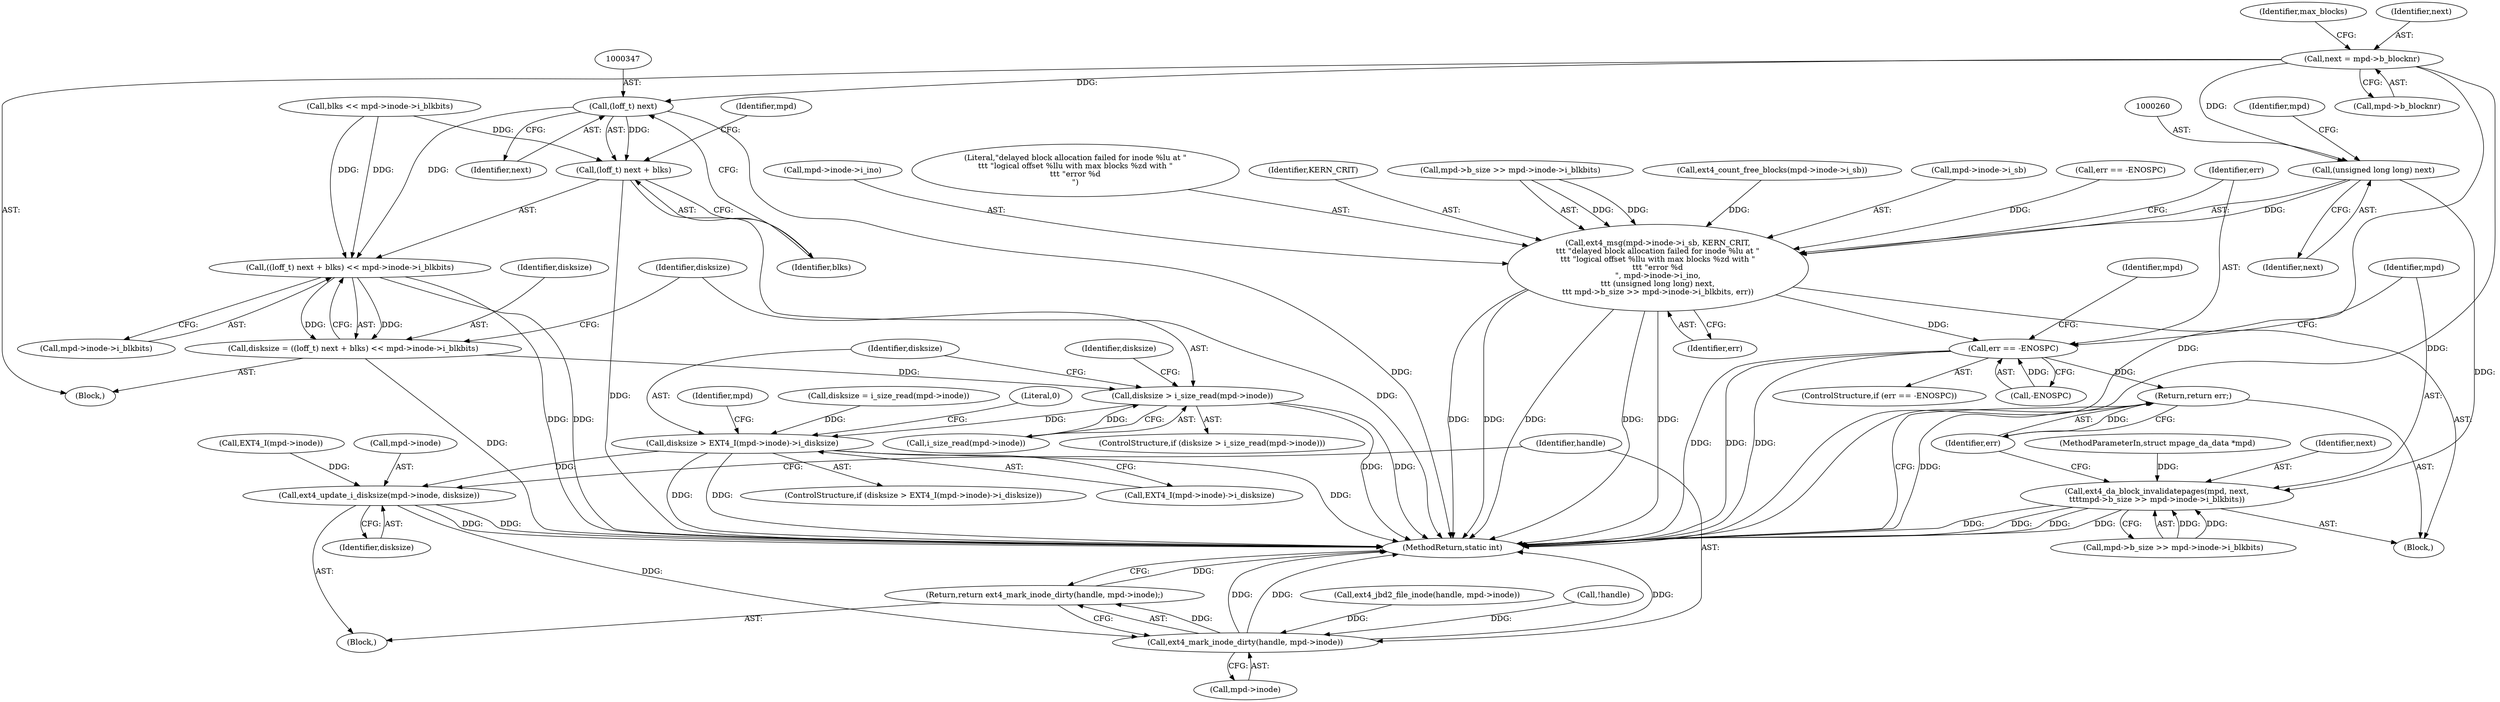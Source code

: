 digraph "0_linux_744692dc059845b2a3022119871846e74d4f6e11_14@pointer" {
"1000115" [label="(Call,next = mpd->b_blocknr)"];
"1000259" [label="(Call,(unsigned long long) next)"];
"1000246" [label="(Call,ext4_msg(mpd->inode->i_sb, KERN_CRIT,\n\t\t\t \"delayed block allocation failed for inode %lu at \"\n\t\t\t \"logical offset %llu with max blocks %zd with \"\n\t\t\t \"error %d\n\", mpd->inode->i_ino,\n\t\t\t (unsigned long long) next,\n\t\t\t mpd->b_size >> mpd->inode->i_blkbits, err))"];
"1000273" [label="(Call,err == -ENOSPC)"];
"1000294" [label="(Return,return err;)"];
"1000282" [label="(Call,ext4_da_block_invalidatepages(mpd, next,\n\t\t\t\tmpd->b_size >> mpd->inode->i_blkbits))"];
"1000346" [label="(Call,(loff_t) next)"];
"1000344" [label="(Call,((loff_t) next + blks) << mpd->inode->i_blkbits)"];
"1000342" [label="(Call,disksize = ((loff_t) next + blks) << mpd->inode->i_blkbits)"];
"1000356" [label="(Call,disksize > i_size_read(mpd->inode))"];
"1000369" [label="(Call,disksize > EXT4_I(mpd->inode)->i_disksize)"];
"1000378" [label="(Call,ext4_update_i_disksize(mpd->inode, disksize))"];
"1000384" [label="(Call,ext4_mark_inode_dirty(handle, mpd->inode))"];
"1000383" [label="(Return,return ext4_mark_inode_dirty(handle, mpd->inode);)"];
"1000345" [label="(Call,(loff_t) next + blks)"];
"1000282" [label="(Call,ext4_da_block_invalidatepages(mpd, next,\n\t\t\t\tmpd->b_size >> mpd->inode->i_blkbits))"];
"1000379" [label="(Call,mpd->inode)"];
"1000368" [label="(ControlStructure,if (disksize > EXT4_I(mpd->inode)->i_disksize))"];
"1000371" [label="(Call,EXT4_I(mpd->inode)->i_disksize)"];
"1000228" [label="(Call,err == -ENOSPC)"];
"1000246" [label="(Call,ext4_msg(mpd->inode->i_sb, KERN_CRIT,\n\t\t\t \"delayed block allocation failed for inode %lu at \"\n\t\t\t \"logical offset %llu with max blocks %zd with \"\n\t\t\t \"error %d\n\", mpd->inode->i_ino,\n\t\t\t (unsigned long long) next,\n\t\t\t mpd->b_size >> mpd->inode->i_blkbits, err))"];
"1000372" [label="(Call,EXT4_I(mpd->inode))"];
"1000254" [label="(Call,mpd->inode->i_ino)"];
"1000274" [label="(Identifier,err)"];
"1000280" [label="(Identifier,mpd)"];
"1000333" [label="(Call,ext4_jbd2_file_inode(handle, mpd->inode))"];
"1000369" [label="(Call,disksize > EXT4_I(mpd->inode)->i_disksize)"];
"1000261" [label="(Identifier,next)"];
"1000110" [label="(Block,)"];
"1000380" [label="(Identifier,mpd)"];
"1000117" [label="(Call,mpd->b_blocknr)"];
"1000275" [label="(Call,-ENOSPC)"];
"1000362" [label="(Call,disksize = i_size_read(mpd->inode))"];
"1000253" [label="(Literal,\"delayed block allocation failed for inode %lu at \"\n\t\t\t \"logical offset %llu with max blocks %zd with \"\n\t\t\t \"error %d\n\")"];
"1000109" [label="(MethodParameterIn,struct mpage_da_data *mpd)"];
"1000390" [label="(Literal,0)"];
"1000122" [label="(Identifier,max_blocks)"];
"1000294" [label="(Return,return err;)"];
"1000345" [label="(Call,(loff_t) next + blks)"];
"1000302" [label="(Call,blks << mpd->inode->i_blkbits)"];
"1000342" [label="(Call,disksize = ((loff_t) next + blks) << mpd->inode->i_blkbits)"];
"1000271" [label="(Identifier,err)"];
"1000346" [label="(Call,(loff_t) next)"];
"1000357" [label="(Identifier,disksize)"];
"1000259" [label="(Call,(unsigned long long) next)"];
"1000355" [label="(ControlStructure,if (disksize > i_size_read(mpd->inode)))"];
"1000252" [label="(Identifier,KERN_CRIT)"];
"1000377" [label="(Block,)"];
"1000284" [label="(Identifier,next)"];
"1000262" [label="(Call,mpd->b_size >> mpd->inode->i_blkbits)"];
"1000378" [label="(Call,ext4_update_i_disksize(mpd->inode, disksize))"];
"1000383" [label="(Return,return ext4_mark_inode_dirty(handle, mpd->inode);)"];
"1000348" [label="(Identifier,next)"];
"1000358" [label="(Call,i_size_read(mpd->inode))"];
"1000285" [label="(Call,mpd->b_size >> mpd->inode->i_blkbits)"];
"1000272" [label="(ControlStructure,if (err == -ENOSPC))"];
"1000295" [label="(Identifier,err)"];
"1000116" [label="(Identifier,next)"];
"1000363" [label="(Identifier,disksize)"];
"1000264" [label="(Identifier,mpd)"];
"1000232" [label="(Call,ext4_count_free_blocks(mpd->inode->i_sb))"];
"1000356" [label="(Call,disksize > i_size_read(mpd->inode))"];
"1000382" [label="(Identifier,disksize)"];
"1000386" [label="(Call,mpd->inode)"];
"1000352" [label="(Identifier,mpd)"];
"1000215" [label="(Block,)"];
"1000115" [label="(Call,next = mpd->b_blocknr)"];
"1000384" [label="(Call,ext4_mark_inode_dirty(handle, mpd->inode))"];
"1000370" [label="(Identifier,disksize)"];
"1000385" [label="(Identifier,handle)"];
"1000343" [label="(Identifier,disksize)"];
"1000273" [label="(Call,err == -ENOSPC)"];
"1000350" [label="(Call,mpd->inode->i_blkbits)"];
"1000247" [label="(Call,mpd->inode->i_sb)"];
"1000283" [label="(Identifier,mpd)"];
"1000349" [label="(Identifier,blks)"];
"1000184" [label="(Call,!handle)"];
"1000391" [label="(MethodReturn,static int)"];
"1000344" [label="(Call,((loff_t) next + blks) << mpd->inode->i_blkbits)"];
"1000115" -> "1000110"  [label="AST: "];
"1000115" -> "1000117"  [label="CFG: "];
"1000116" -> "1000115"  [label="AST: "];
"1000117" -> "1000115"  [label="AST: "];
"1000122" -> "1000115"  [label="CFG: "];
"1000115" -> "1000391"  [label="DDG: "];
"1000115" -> "1000391"  [label="DDG: "];
"1000115" -> "1000259"  [label="DDG: "];
"1000115" -> "1000346"  [label="DDG: "];
"1000259" -> "1000246"  [label="AST: "];
"1000259" -> "1000261"  [label="CFG: "];
"1000260" -> "1000259"  [label="AST: "];
"1000261" -> "1000259"  [label="AST: "];
"1000264" -> "1000259"  [label="CFG: "];
"1000259" -> "1000246"  [label="DDG: "];
"1000259" -> "1000282"  [label="DDG: "];
"1000246" -> "1000215"  [label="AST: "];
"1000246" -> "1000271"  [label="CFG: "];
"1000247" -> "1000246"  [label="AST: "];
"1000252" -> "1000246"  [label="AST: "];
"1000253" -> "1000246"  [label="AST: "];
"1000254" -> "1000246"  [label="AST: "];
"1000262" -> "1000246"  [label="AST: "];
"1000271" -> "1000246"  [label="AST: "];
"1000274" -> "1000246"  [label="CFG: "];
"1000246" -> "1000391"  [label="DDG: "];
"1000246" -> "1000391"  [label="DDG: "];
"1000246" -> "1000391"  [label="DDG: "];
"1000246" -> "1000391"  [label="DDG: "];
"1000246" -> "1000391"  [label="DDG: "];
"1000232" -> "1000246"  [label="DDG: "];
"1000262" -> "1000246"  [label="DDG: "];
"1000262" -> "1000246"  [label="DDG: "];
"1000228" -> "1000246"  [label="DDG: "];
"1000246" -> "1000273"  [label="DDG: "];
"1000273" -> "1000272"  [label="AST: "];
"1000273" -> "1000275"  [label="CFG: "];
"1000274" -> "1000273"  [label="AST: "];
"1000275" -> "1000273"  [label="AST: "];
"1000280" -> "1000273"  [label="CFG: "];
"1000283" -> "1000273"  [label="CFG: "];
"1000273" -> "1000391"  [label="DDG: "];
"1000273" -> "1000391"  [label="DDG: "];
"1000273" -> "1000391"  [label="DDG: "];
"1000275" -> "1000273"  [label="DDG: "];
"1000273" -> "1000294"  [label="DDG: "];
"1000294" -> "1000215"  [label="AST: "];
"1000294" -> "1000295"  [label="CFG: "];
"1000295" -> "1000294"  [label="AST: "];
"1000391" -> "1000294"  [label="CFG: "];
"1000294" -> "1000391"  [label="DDG: "];
"1000295" -> "1000294"  [label="DDG: "];
"1000282" -> "1000215"  [label="AST: "];
"1000282" -> "1000285"  [label="CFG: "];
"1000283" -> "1000282"  [label="AST: "];
"1000284" -> "1000282"  [label="AST: "];
"1000285" -> "1000282"  [label="AST: "];
"1000295" -> "1000282"  [label="CFG: "];
"1000282" -> "1000391"  [label="DDG: "];
"1000282" -> "1000391"  [label="DDG: "];
"1000282" -> "1000391"  [label="DDG: "];
"1000282" -> "1000391"  [label="DDG: "];
"1000109" -> "1000282"  [label="DDG: "];
"1000285" -> "1000282"  [label="DDG: "];
"1000285" -> "1000282"  [label="DDG: "];
"1000346" -> "1000345"  [label="AST: "];
"1000346" -> "1000348"  [label="CFG: "];
"1000347" -> "1000346"  [label="AST: "];
"1000348" -> "1000346"  [label="AST: "];
"1000349" -> "1000346"  [label="CFG: "];
"1000346" -> "1000391"  [label="DDG: "];
"1000346" -> "1000344"  [label="DDG: "];
"1000346" -> "1000345"  [label="DDG: "];
"1000344" -> "1000342"  [label="AST: "];
"1000344" -> "1000350"  [label="CFG: "];
"1000345" -> "1000344"  [label="AST: "];
"1000350" -> "1000344"  [label="AST: "];
"1000342" -> "1000344"  [label="CFG: "];
"1000344" -> "1000391"  [label="DDG: "];
"1000344" -> "1000391"  [label="DDG: "];
"1000344" -> "1000342"  [label="DDG: "];
"1000344" -> "1000342"  [label="DDG: "];
"1000302" -> "1000344"  [label="DDG: "];
"1000302" -> "1000344"  [label="DDG: "];
"1000342" -> "1000110"  [label="AST: "];
"1000343" -> "1000342"  [label="AST: "];
"1000357" -> "1000342"  [label="CFG: "];
"1000342" -> "1000391"  [label="DDG: "];
"1000342" -> "1000356"  [label="DDG: "];
"1000356" -> "1000355"  [label="AST: "];
"1000356" -> "1000358"  [label="CFG: "];
"1000357" -> "1000356"  [label="AST: "];
"1000358" -> "1000356"  [label="AST: "];
"1000363" -> "1000356"  [label="CFG: "];
"1000370" -> "1000356"  [label="CFG: "];
"1000356" -> "1000391"  [label="DDG: "];
"1000356" -> "1000391"  [label="DDG: "];
"1000358" -> "1000356"  [label="DDG: "];
"1000356" -> "1000369"  [label="DDG: "];
"1000369" -> "1000368"  [label="AST: "];
"1000369" -> "1000371"  [label="CFG: "];
"1000370" -> "1000369"  [label="AST: "];
"1000371" -> "1000369"  [label="AST: "];
"1000380" -> "1000369"  [label="CFG: "];
"1000390" -> "1000369"  [label="CFG: "];
"1000369" -> "1000391"  [label="DDG: "];
"1000369" -> "1000391"  [label="DDG: "];
"1000369" -> "1000391"  [label="DDG: "];
"1000362" -> "1000369"  [label="DDG: "];
"1000369" -> "1000378"  [label="DDG: "];
"1000378" -> "1000377"  [label="AST: "];
"1000378" -> "1000382"  [label="CFG: "];
"1000379" -> "1000378"  [label="AST: "];
"1000382" -> "1000378"  [label="AST: "];
"1000385" -> "1000378"  [label="CFG: "];
"1000378" -> "1000391"  [label="DDG: "];
"1000378" -> "1000391"  [label="DDG: "];
"1000372" -> "1000378"  [label="DDG: "];
"1000378" -> "1000384"  [label="DDG: "];
"1000384" -> "1000383"  [label="AST: "];
"1000384" -> "1000386"  [label="CFG: "];
"1000385" -> "1000384"  [label="AST: "];
"1000386" -> "1000384"  [label="AST: "];
"1000383" -> "1000384"  [label="CFG: "];
"1000384" -> "1000391"  [label="DDG: "];
"1000384" -> "1000391"  [label="DDG: "];
"1000384" -> "1000391"  [label="DDG: "];
"1000384" -> "1000383"  [label="DDG: "];
"1000333" -> "1000384"  [label="DDG: "];
"1000184" -> "1000384"  [label="DDG: "];
"1000383" -> "1000377"  [label="AST: "];
"1000391" -> "1000383"  [label="CFG: "];
"1000383" -> "1000391"  [label="DDG: "];
"1000345" -> "1000349"  [label="CFG: "];
"1000349" -> "1000345"  [label="AST: "];
"1000352" -> "1000345"  [label="CFG: "];
"1000345" -> "1000391"  [label="DDG: "];
"1000345" -> "1000391"  [label="DDG: "];
"1000302" -> "1000345"  [label="DDG: "];
}
